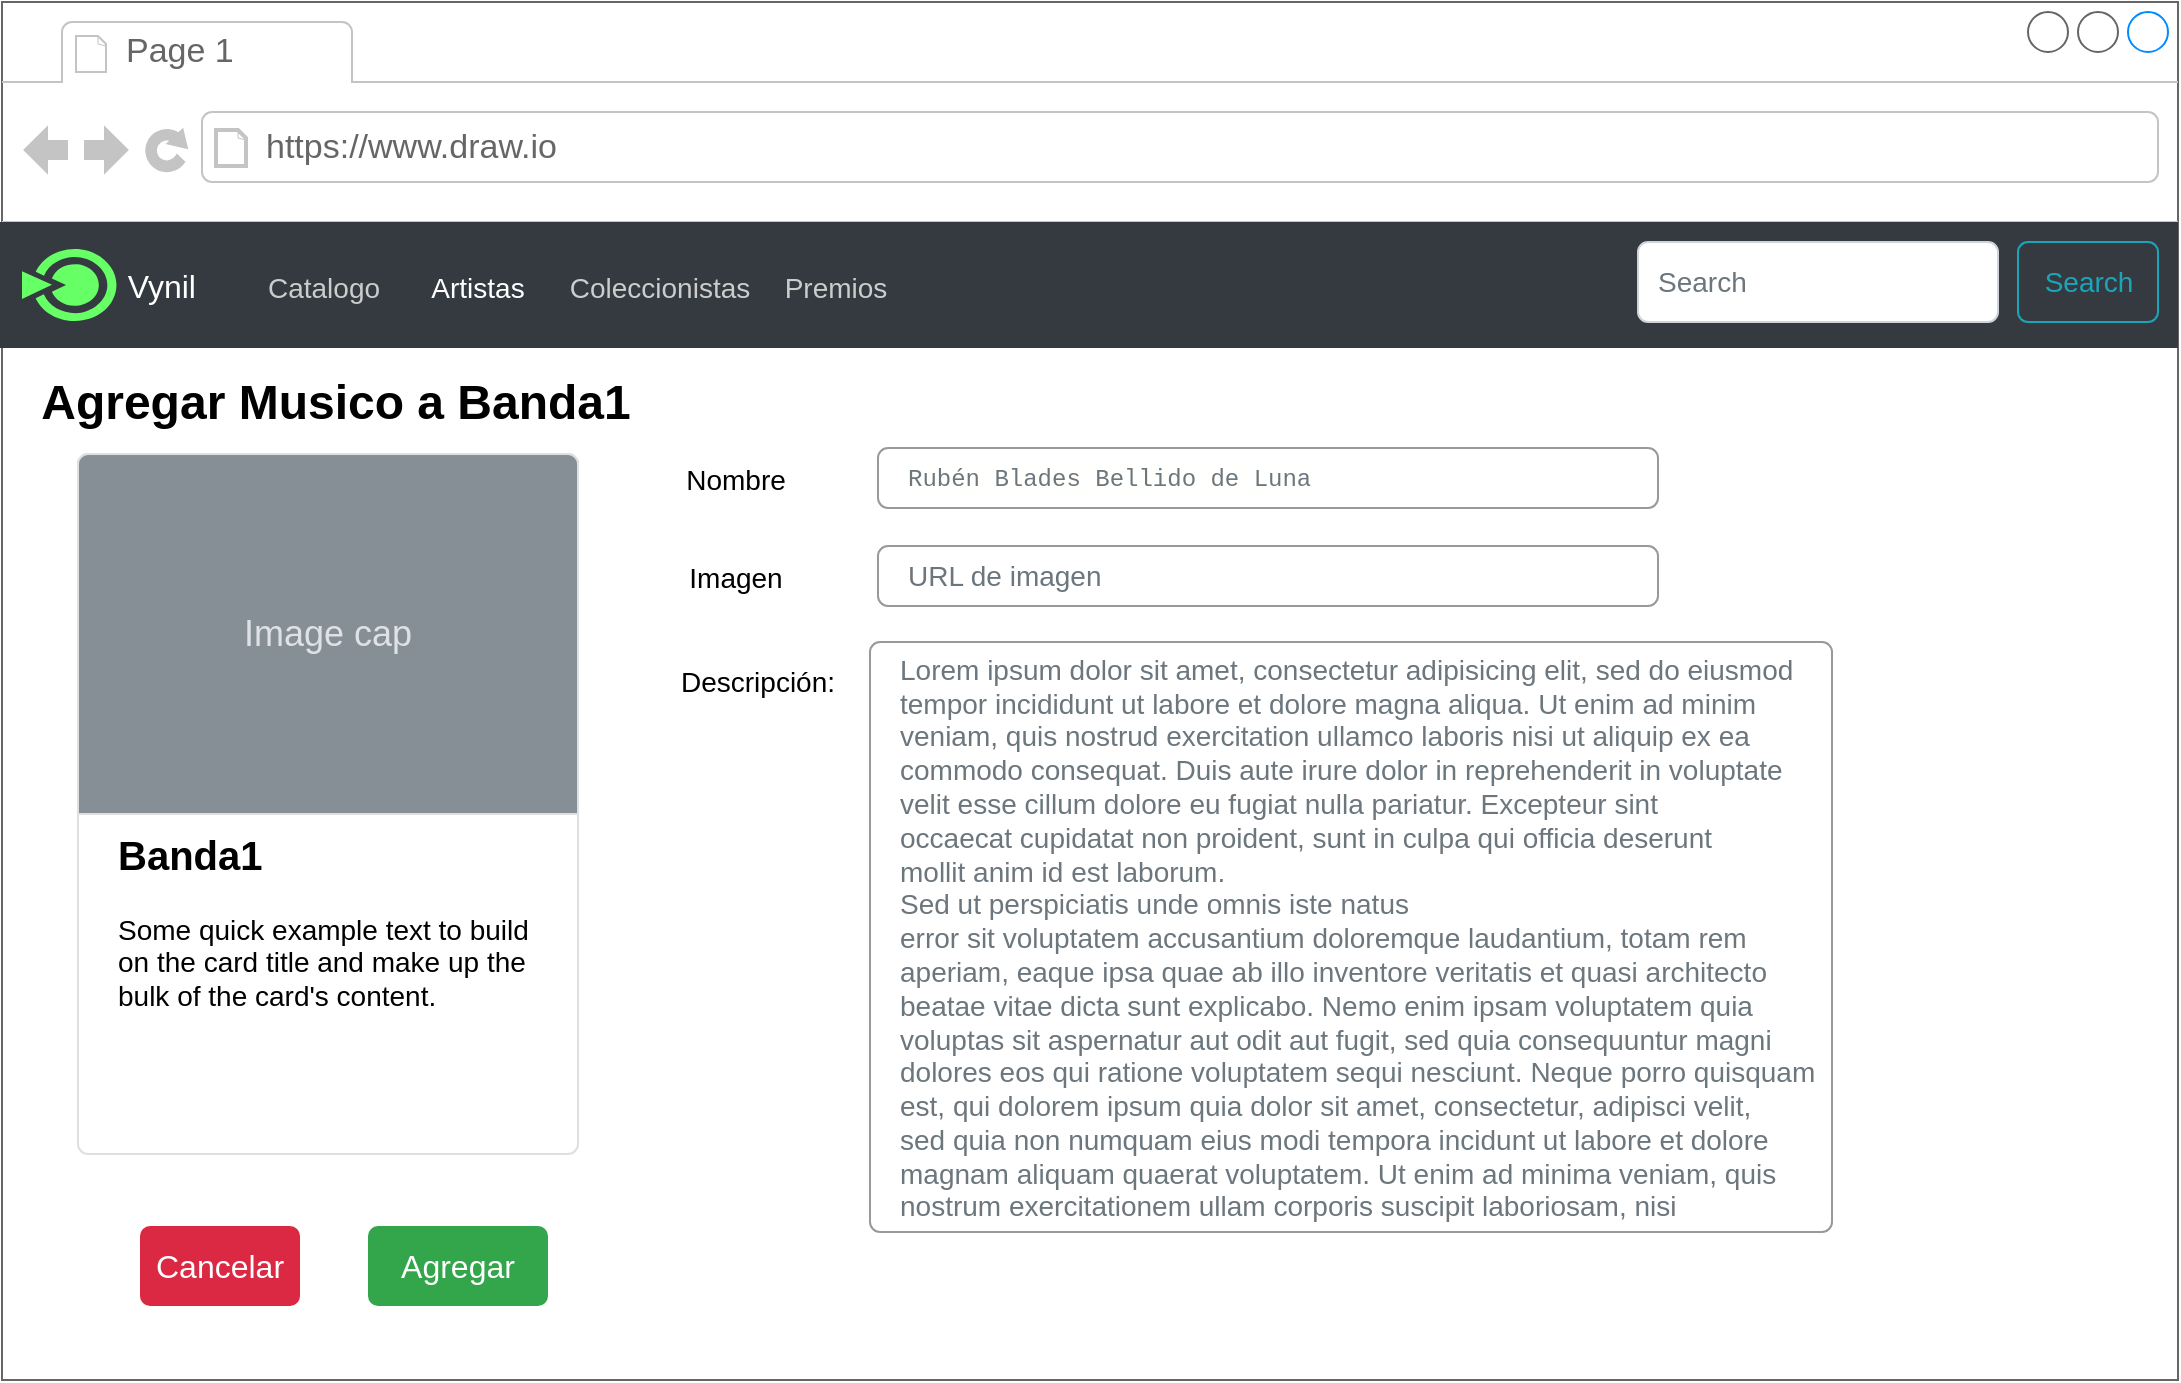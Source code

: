 <mxfile version="14.6.6" type="github">
  <diagram id="LggS6HPZgjN6Ui5qVZqp" name="Page-1">
    <mxGraphModel dx="1554" dy="793" grid="0" gridSize="10" guides="1" tooltips="1" connect="1" arrows="1" fold="1" page="1" pageScale="1" pageWidth="1100" pageHeight="850" math="0" shadow="0">
      <root>
        <mxCell id="0" />
        <mxCell id="1" parent="0" />
        <mxCell id="oYrc2Cjy6K_ESoqNYmJO-1" value="" style="strokeWidth=1;shadow=0;dashed=0;align=center;html=1;shape=mxgraph.mockup.containers.browserWindow;rSize=0;strokeColor=#666666;strokeColor2=#008cff;strokeColor3=#c4c4c4;mainText=,;recursiveResize=0;" parent="1" vertex="1">
          <mxGeometry x="6" y="41" width="1088" height="689" as="geometry" />
        </mxCell>
        <mxCell id="oYrc2Cjy6K_ESoqNYmJO-2" value="Page 1" style="strokeWidth=1;shadow=0;dashed=0;align=center;html=1;shape=mxgraph.mockup.containers.anchor;fontSize=17;fontColor=#666666;align=left;" parent="oYrc2Cjy6K_ESoqNYmJO-1" vertex="1">
          <mxGeometry x="60" y="12" width="110" height="26" as="geometry" />
        </mxCell>
        <mxCell id="oYrc2Cjy6K_ESoqNYmJO-3" value="https://www.draw.io" style="strokeWidth=1;shadow=0;dashed=0;align=center;html=1;shape=mxgraph.mockup.containers.anchor;rSize=0;fontSize=17;fontColor=#666666;align=left;" parent="oYrc2Cjy6K_ESoqNYmJO-1" vertex="1">
          <mxGeometry x="130" y="60" width="250" height="26" as="geometry" />
        </mxCell>
        <mxCell id="s7iCrM4hBrOnHmUGDK4r-1" value="&amp;nbsp;&amp;nbsp;&amp;nbsp;&amp;nbsp;&amp;nbsp;&amp;nbsp;&amp;nbsp;&amp;nbsp;&amp;nbsp;&amp;nbsp; Vynil" style="html=1;shadow=0;dashed=0;fillColor=#343A40;strokeColor=none;fontSize=16;fontColor=#ffffff;align=left;spacing=15;" vertex="1" parent="oYrc2Cjy6K_ESoqNYmJO-1">
          <mxGeometry x="-1" y="110" width="1089" height="63" as="geometry" />
        </mxCell>
        <mxCell id="s7iCrM4hBrOnHmUGDK4r-2" value="Catalogo" style="strokeColor=none;fontSize=14;align=center;fillColor=none;fontColor=#CCCCCC;" vertex="1" parent="s7iCrM4hBrOnHmUGDK4r-1">
          <mxGeometry width="70" height="40" relative="1" as="geometry">
            <mxPoint x="127" y="12" as="offset" />
          </mxGeometry>
        </mxCell>
        <mxCell id="s7iCrM4hBrOnHmUGDK4r-3" value="Artistas" style="fillColor=none;strokeColor=none;fontSize=14;align=center;fontColor=#FFFFFF;" vertex="1" parent="s7iCrM4hBrOnHmUGDK4r-1">
          <mxGeometry width="70" height="40" relative="1" as="geometry">
            <mxPoint x="204" y="12" as="offset" />
          </mxGeometry>
        </mxCell>
        <mxCell id="s7iCrM4hBrOnHmUGDK4r-4" value="Coleccionistas" style="fillColor=none;strokeColor=none;fontSize=14;align=center;spacingRight=0;fontColor=#CCCCCC;" vertex="1" parent="s7iCrM4hBrOnHmUGDK4r-1">
          <mxGeometry width="80" height="40" relative="1" as="geometry">
            <mxPoint x="290" y="12" as="offset" />
          </mxGeometry>
        </mxCell>
        <mxCell id="s7iCrM4hBrOnHmUGDK4r-5" value="Premios" style="fillColor=none;strokeColor=none;fontSize=14;align=center;fontColor=#CCCCCC;" vertex="1" parent="s7iCrM4hBrOnHmUGDK4r-1">
          <mxGeometry width="80" height="40" relative="1" as="geometry">
            <mxPoint x="378" y="12" as="offset" />
          </mxGeometry>
        </mxCell>
        <mxCell id="s7iCrM4hBrOnHmUGDK4r-6" value="Search" style="html=1;shadow=0;dashed=0;shape=mxgraph.bootstrap.rrect;rSize=5;fontSize=14;fontColor=#1CA5B8;strokeColor=#1CA5B8;fillColor=none;" vertex="1" parent="s7iCrM4hBrOnHmUGDK4r-1">
          <mxGeometry x="1" width="70" height="40" relative="1" as="geometry">
            <mxPoint x="-80" y="10" as="offset" />
          </mxGeometry>
        </mxCell>
        <mxCell id="s7iCrM4hBrOnHmUGDK4r-7" value="Search" style="html=1;shadow=0;dashed=0;shape=mxgraph.bootstrap.rrect;rSize=5;fontSize=14;fontColor=#6C767D;strokeColor=#CED4DA;fillColor=#ffffff;align=left;spacing=10;" vertex="1" parent="s7iCrM4hBrOnHmUGDK4r-1">
          <mxGeometry x="1" width="180" height="40" relative="1" as="geometry">
            <mxPoint x="-270" y="10" as="offset" />
          </mxGeometry>
        </mxCell>
        <mxCell id="s7iCrM4hBrOnHmUGDK4r-8" value="" style="dashed=0;outlineConnect=0;html=1;align=center;labelPosition=center;verticalLabelPosition=bottom;verticalAlign=top;shape=mxgraph.weblogos.blinklist;strokeColor=none;fontColor=#FFFFFF;fillColor=#66FF66;" vertex="1" parent="s7iCrM4hBrOnHmUGDK4r-1">
          <mxGeometry x="10.989" y="13.5" width="47.252" height="36" as="geometry" />
        </mxCell>
        <mxCell id="s7iCrM4hBrOnHmUGDK4r-27" value="Agregar Musico a Banda1 " style="strokeColor=none;fontSize=24;align=center;fillColor=none;fontStyle=1" vertex="1" parent="oYrc2Cjy6K_ESoqNYmJO-1">
          <mxGeometry x="132" y="187" width="70" height="21" as="geometry" />
        </mxCell>
        <mxCell id="s7iCrM4hBrOnHmUGDK4r-31" value="Nombre" style="fillColor=none;strokeColor=none;fontSize=14;align=center;" vertex="1" parent="oYrc2Cjy6K_ESoqNYmJO-1">
          <mxGeometry x="332" y="218" width="70" height="40" as="geometry" />
        </mxCell>
        <mxCell id="s7iCrM4hBrOnHmUGDK4r-32" value="Descripción:" style="fillColor=none;strokeColor=none;fontSize=14;align=center;" vertex="1" parent="oYrc2Cjy6K_ESoqNYmJO-1">
          <mxGeometry x="343" y="319" width="70" height="40" as="geometry" />
        </mxCell>
        <mxCell id="s7iCrM4hBrOnHmUGDK4r-33" value="Imagen" style="fillColor=none;strokeColor=none;fontSize=14;align=center;" vertex="1" parent="oYrc2Cjy6K_ESoqNYmJO-1">
          <mxGeometry x="332" y="267" width="70" height="40" as="geometry" />
        </mxCell>
        <mxCell id="s7iCrM4hBrOnHmUGDK4r-37" value="&lt;div style=&quot;background-color: rgb(255 , 255 , 254) ; font-family: &amp;#34;menlo&amp;#34; , &amp;#34;monaco&amp;#34; , &amp;#34;courier new&amp;#34; , monospace ; font-weight: normal ; font-size: 12px ; line-height: 18px&quot;&gt;&lt;div&gt;&lt;font color=&quot;#6C767D&quot;&gt;Rubén Blades Bellido de Luna&lt;/font&gt;&lt;/div&gt;&lt;/div&gt;" style="html=1;shadow=0;dashed=0;shape=mxgraph.bootstrap.rrect;rSize=5;fillColor=none;strokeColor=#999999;align=left;spacing=15;fontSize=14;fontColor=#6C767D;" vertex="1" parent="oYrc2Cjy6K_ESoqNYmJO-1">
          <mxGeometry x="438" y="223" width="390" height="30" as="geometry" />
        </mxCell>
        <mxCell id="s7iCrM4hBrOnHmUGDK4r-40" value="URL de imagen" style="html=1;shadow=0;dashed=0;shape=mxgraph.bootstrap.rrect;rSize=5;fillColor=none;strokeColor=#999999;align=left;spacing=15;fontSize=14;fontColor=#6C767D;" vertex="1" parent="oYrc2Cjy6K_ESoqNYmJO-1">
          <mxGeometry x="438" y="272" width="390" height="30" as="geometry" />
        </mxCell>
        <mxCell id="s7iCrM4hBrOnHmUGDK4r-42" value="Lorem ipsum dolor sit amet, consectetur adipisicing elit, sed do eiusmod&lt;br&gt; tempor incididunt ut labore et dolore magna aliqua. Ut enim ad minim &lt;br&gt;veniam, quis nostrud exercitation ullamco laboris nisi ut aliquip ex ea &lt;br&gt;commodo consequat. Duis aute irure dolor in reprehenderit in voluptate &lt;br&gt;velit esse cillum dolore eu fugiat nulla pariatur. Excepteur sint &lt;br&gt;occaecat cupidatat non proident, sunt in culpa qui officia deserunt &lt;br&gt;mollit anim id est laborum.&lt;br&gt;Sed ut perspiciatis unde omnis iste natus&lt;br&gt; error sit voluptatem accusantium doloremque laudantium, totam rem &lt;br&gt;aperiam, eaque ipsa quae ab illo inventore veritatis et quasi architecto&lt;br&gt; beatae vitae dicta sunt explicabo. Nemo enim ipsam voluptatem quia &lt;br&gt;voluptas sit aspernatur aut odit aut fugit, sed quia consequuntur magni &lt;br&gt;dolores eos qui ratione voluptatem sequi nesciunt. Neque porro quisquam &lt;br&gt;est, qui dolorem ipsum quia dolor sit amet, consectetur, adipisci velit,&lt;br&gt; sed quia non numquam eius modi tempora incidunt ut labore et dolore &lt;br&gt;magnam aliquam quaerat voluptatem. Ut enim ad minima veniam, quis &lt;br&gt;nostrum exercitationem ullam corporis suscipit laboriosam, nisi " style="html=1;shadow=0;dashed=0;shape=mxgraph.bootstrap.rrect;rSize=5;fillColor=none;strokeColor=#999999;align=left;spacing=15;fontSize=14;fontColor=#6C767D;" vertex="1" parent="oYrc2Cjy6K_ESoqNYmJO-1">
          <mxGeometry x="434" y="320" width="481" height="295" as="geometry" />
        </mxCell>
        <mxCell id="s7iCrM4hBrOnHmUGDK4r-43" value="Agregar" style="html=1;shadow=0;dashed=0;shape=mxgraph.bootstrap.rrect;rSize=5;strokeColor=none;strokeWidth=1;fillColor=#33A64C;fontColor=#FFFFFF;whiteSpace=wrap;align=center;verticalAlign=middle;spacingLeft=0;fontStyle=0;fontSize=16;spacing=5;" vertex="1" parent="oYrc2Cjy6K_ESoqNYmJO-1">
          <mxGeometry x="183" y="612" width="90" height="40" as="geometry" />
        </mxCell>
        <mxCell id="s7iCrM4hBrOnHmUGDK4r-45" value="Cancelar" style="html=1;shadow=0;dashed=0;shape=mxgraph.bootstrap.rrect;rSize=5;strokeColor=none;strokeWidth=1;fillColor=#DB2843;fontColor=#FFFFFF;whiteSpace=wrap;align=center;verticalAlign=middle;spacingLeft=0;fontStyle=0;fontSize=16;spacing=5;" vertex="1" parent="oYrc2Cjy6K_ESoqNYmJO-1">
          <mxGeometry x="69" y="612" width="80" height="40" as="geometry" />
        </mxCell>
        <mxCell id="s7iCrM4hBrOnHmUGDK4r-48" value="&lt;b&gt;&lt;font style=&quot;font-size: 20px&quot;&gt;Banda1&lt;/font&gt;&lt;/b&gt;&lt;br style=&quot;font-size: 14px&quot;&gt;&lt;br style=&quot;font-size: 14px&quot;&gt;Some quick example text to build on the card title and make up the bulk of the card&#39;s content." style="html=1;shadow=0;dashed=0;shape=mxgraph.bootstrap.rrect;rSize=5;strokeColor=#DFDFDF;html=1;whiteSpace=wrap;fillColor=#ffffff;fontColor=#000000;verticalAlign=bottom;align=left;spacing=20;spacingBottom=50;fontSize=14;" vertex="1" parent="oYrc2Cjy6K_ESoqNYmJO-1">
          <mxGeometry x="38" y="226" width="250" height="350" as="geometry" />
        </mxCell>
        <mxCell id="s7iCrM4hBrOnHmUGDK4r-49" value="Image cap" style="html=1;shadow=0;dashed=0;shape=mxgraph.bootstrap.topButton;rSize=5;perimeter=none;whiteSpace=wrap;fillColor=#868E96;strokeColor=#DFDFDF;fontColor=#DEE2E6;resizeWidth=1;fontSize=18;" vertex="1" parent="s7iCrM4hBrOnHmUGDK4r-48">
          <mxGeometry width="250" height="180" relative="1" as="geometry" />
        </mxCell>
      </root>
    </mxGraphModel>
  </diagram>
</mxfile>
